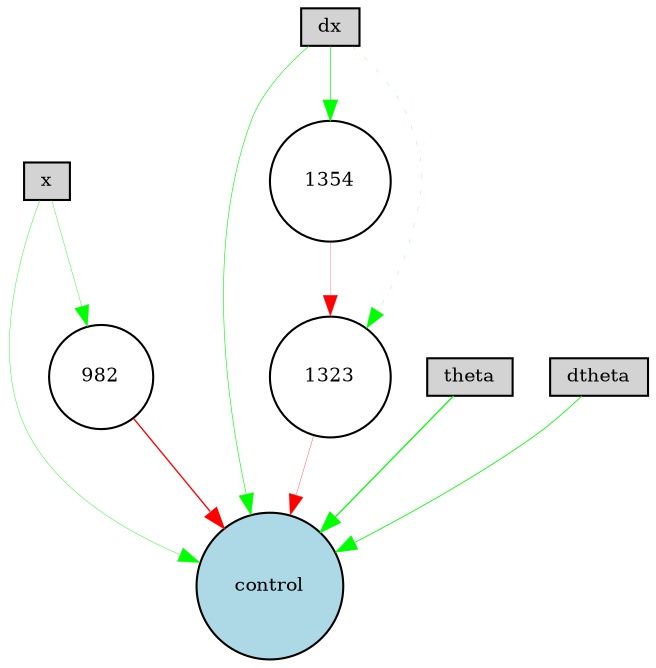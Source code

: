 digraph {
	node [fontsize=9 height=0.2 shape=circle width=0.2]
	x [fillcolor=lightgray shape=box style=filled]
	dx [fillcolor=lightgray shape=box style=filled]
	theta [fillcolor=lightgray shape=box style=filled]
	dtheta [fillcolor=lightgray shape=box style=filled]
	control [fillcolor=lightblue style=filled]
	1354 [fillcolor=white style=filled]
	1323 [fillcolor=white style=filled]
	982 [fillcolor=white style=filled]
	dtheta -> control [color=green penwidth=0.40483632929515434 style=solid]
	x -> control [color=green penwidth=0.1958606906236794 style=solid]
	theta -> control [color=green penwidth=0.609653541341338 style=solid]
	dx -> control [color=green penwidth=0.2958013202719606 style=solid]
	x -> 982 [color=green penwidth=0.1846791566648079 style=solid]
	982 -> control [color=red penwidth=0.645973895877167 style=solid]
	dx -> 1323 [color=green penwidth=0.10257108714768133 style=dotted]
	1323 -> control [color=red penwidth=0.14989436330214811 style=solid]
	dx -> 1354 [color=green penwidth=0.339085485465882 style=solid]
	1354 -> 1323 [color=red penwidth=0.11024637654568108 style=solid]
}
